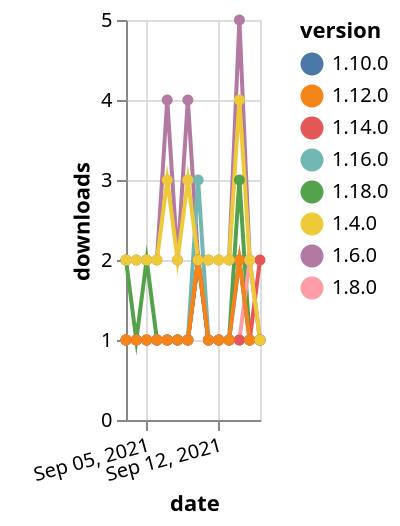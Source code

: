 {"$schema": "https://vega.github.io/schema/vega-lite/v5.json", "description": "A simple bar chart with embedded data.", "data": {"values": [{"date": "2021-09-03", "total": 2506, "delta": 2, "version": "1.6.0"}, {"date": "2021-09-04", "total": 2508, "delta": 2, "version": "1.6.0"}, {"date": "2021-09-05", "total": 2510, "delta": 2, "version": "1.6.0"}, {"date": "2021-09-06", "total": 2512, "delta": 2, "version": "1.6.0"}, {"date": "2021-09-07", "total": 2516, "delta": 4, "version": "1.6.0"}, {"date": "2021-09-08", "total": 2518, "delta": 2, "version": "1.6.0"}, {"date": "2021-09-09", "total": 2522, "delta": 4, "version": "1.6.0"}, {"date": "2021-09-10", "total": 2524, "delta": 2, "version": "1.6.0"}, {"date": "2021-09-11", "total": 2526, "delta": 2, "version": "1.6.0"}, {"date": "2021-09-12", "total": 2528, "delta": 2, "version": "1.6.0"}, {"date": "2021-09-13", "total": 2530, "delta": 2, "version": "1.6.0"}, {"date": "2021-09-14", "total": 2535, "delta": 5, "version": "1.6.0"}, {"date": "2021-09-15", "total": 2537, "delta": 2, "version": "1.6.0"}, {"date": "2021-09-16", "total": 2538, "delta": 1, "version": "1.6.0"}, {"date": "2021-09-03", "total": 121, "delta": 2, "version": "1.18.0"}, {"date": "2021-09-04", "total": 122, "delta": 1, "version": "1.18.0"}, {"date": "2021-09-05", "total": 124, "delta": 2, "version": "1.18.0"}, {"date": "2021-09-06", "total": 125, "delta": 1, "version": "1.18.0"}, {"date": "2021-09-07", "total": 126, "delta": 1, "version": "1.18.0"}, {"date": "2021-09-08", "total": 127, "delta": 1, "version": "1.18.0"}, {"date": "2021-09-09", "total": 128, "delta": 1, "version": "1.18.0"}, {"date": "2021-09-10", "total": 130, "delta": 2, "version": "1.18.0"}, {"date": "2021-09-11", "total": 131, "delta": 1, "version": "1.18.0"}, {"date": "2021-09-12", "total": 132, "delta": 1, "version": "1.18.0"}, {"date": "2021-09-13", "total": 133, "delta": 1, "version": "1.18.0"}, {"date": "2021-09-14", "total": 136, "delta": 3, "version": "1.18.0"}, {"date": "2021-09-15", "total": 137, "delta": 1, "version": "1.18.0"}, {"date": "2021-09-16", "total": 138, "delta": 1, "version": "1.18.0"}, {"date": "2021-09-03", "total": 250, "delta": 1, "version": "1.8.0"}, {"date": "2021-09-04", "total": 251, "delta": 1, "version": "1.8.0"}, {"date": "2021-09-05", "total": 252, "delta": 1, "version": "1.8.0"}, {"date": "2021-09-06", "total": 253, "delta": 1, "version": "1.8.0"}, {"date": "2021-09-07", "total": 254, "delta": 1, "version": "1.8.0"}, {"date": "2021-09-08", "total": 255, "delta": 1, "version": "1.8.0"}, {"date": "2021-09-09", "total": 256, "delta": 1, "version": "1.8.0"}, {"date": "2021-09-10", "total": 258, "delta": 2, "version": "1.8.0"}, {"date": "2021-09-11", "total": 259, "delta": 1, "version": "1.8.0"}, {"date": "2021-09-12", "total": 260, "delta": 1, "version": "1.8.0"}, {"date": "2021-09-13", "total": 261, "delta": 1, "version": "1.8.0"}, {"date": "2021-09-14", "total": 262, "delta": 1, "version": "1.8.0"}, {"date": "2021-09-15", "total": 264, "delta": 2, "version": "1.8.0"}, {"date": "2021-09-16", "total": 265, "delta": 1, "version": "1.8.0"}, {"date": "2021-09-03", "total": 198, "delta": 1, "version": "1.10.0"}, {"date": "2021-09-04", "total": 199, "delta": 1, "version": "1.10.0"}, {"date": "2021-09-05", "total": 200, "delta": 1, "version": "1.10.0"}, {"date": "2021-09-06", "total": 201, "delta": 1, "version": "1.10.0"}, {"date": "2021-09-07", "total": 202, "delta": 1, "version": "1.10.0"}, {"date": "2021-09-08", "total": 203, "delta": 1, "version": "1.10.0"}, {"date": "2021-09-09", "total": 204, "delta": 1, "version": "1.10.0"}, {"date": "2021-09-10", "total": 206, "delta": 2, "version": "1.10.0"}, {"date": "2021-09-11", "total": 207, "delta": 1, "version": "1.10.0"}, {"date": "2021-09-12", "total": 208, "delta": 1, "version": "1.10.0"}, {"date": "2021-09-13", "total": 209, "delta": 1, "version": "1.10.0"}, {"date": "2021-09-14", "total": 211, "delta": 2, "version": "1.10.0"}, {"date": "2021-09-15", "total": 212, "delta": 1, "version": "1.10.0"}, {"date": "2021-09-16", "total": 213, "delta": 1, "version": "1.10.0"}, {"date": "2021-09-03", "total": 186, "delta": 1, "version": "1.16.0"}, {"date": "2021-09-04", "total": 187, "delta": 1, "version": "1.16.0"}, {"date": "2021-09-05", "total": 188, "delta": 1, "version": "1.16.0"}, {"date": "2021-09-06", "total": 189, "delta": 1, "version": "1.16.0"}, {"date": "2021-09-07", "total": 190, "delta": 1, "version": "1.16.0"}, {"date": "2021-09-08", "total": 191, "delta": 1, "version": "1.16.0"}, {"date": "2021-09-09", "total": 192, "delta": 1, "version": "1.16.0"}, {"date": "2021-09-10", "total": 195, "delta": 3, "version": "1.16.0"}, {"date": "2021-09-11", "total": 196, "delta": 1, "version": "1.16.0"}, {"date": "2021-09-12", "total": 197, "delta": 1, "version": "1.16.0"}, {"date": "2021-09-13", "total": 198, "delta": 1, "version": "1.16.0"}, {"date": "2021-09-14", "total": 199, "delta": 1, "version": "1.16.0"}, {"date": "2021-09-15", "total": 200, "delta": 1, "version": "1.16.0"}, {"date": "2021-09-16", "total": 201, "delta": 1, "version": "1.16.0"}, {"date": "2021-09-03", "total": 168, "delta": 1, "version": "1.14.0"}, {"date": "2021-09-04", "total": 169, "delta": 1, "version": "1.14.0"}, {"date": "2021-09-05", "total": 170, "delta": 1, "version": "1.14.0"}, {"date": "2021-09-06", "total": 171, "delta": 1, "version": "1.14.0"}, {"date": "2021-09-07", "total": 172, "delta": 1, "version": "1.14.0"}, {"date": "2021-09-08", "total": 173, "delta": 1, "version": "1.14.0"}, {"date": "2021-09-09", "total": 174, "delta": 1, "version": "1.14.0"}, {"date": "2021-09-10", "total": 176, "delta": 2, "version": "1.14.0"}, {"date": "2021-09-11", "total": 177, "delta": 1, "version": "1.14.0"}, {"date": "2021-09-12", "total": 178, "delta": 1, "version": "1.14.0"}, {"date": "2021-09-13", "total": 179, "delta": 1, "version": "1.14.0"}, {"date": "2021-09-14", "total": 180, "delta": 1, "version": "1.14.0"}, {"date": "2021-09-15", "total": 181, "delta": 1, "version": "1.14.0"}, {"date": "2021-09-16", "total": 183, "delta": 2, "version": "1.14.0"}, {"date": "2021-09-03", "total": 185, "delta": 1, "version": "1.12.0"}, {"date": "2021-09-04", "total": 186, "delta": 1, "version": "1.12.0"}, {"date": "2021-09-05", "total": 187, "delta": 1, "version": "1.12.0"}, {"date": "2021-09-06", "total": 188, "delta": 1, "version": "1.12.0"}, {"date": "2021-09-07", "total": 189, "delta": 1, "version": "1.12.0"}, {"date": "2021-09-08", "total": 190, "delta": 1, "version": "1.12.0"}, {"date": "2021-09-09", "total": 191, "delta": 1, "version": "1.12.0"}, {"date": "2021-09-10", "total": 193, "delta": 2, "version": "1.12.0"}, {"date": "2021-09-11", "total": 194, "delta": 1, "version": "1.12.0"}, {"date": "2021-09-12", "total": 195, "delta": 1, "version": "1.12.0"}, {"date": "2021-09-13", "total": 196, "delta": 1, "version": "1.12.0"}, {"date": "2021-09-14", "total": 198, "delta": 2, "version": "1.12.0"}, {"date": "2021-09-15", "total": 199, "delta": 1, "version": "1.12.0"}, {"date": "2021-09-16", "total": 200, "delta": 1, "version": "1.12.0"}, {"date": "2021-09-03", "total": 2368, "delta": 2, "version": "1.4.0"}, {"date": "2021-09-04", "total": 2370, "delta": 2, "version": "1.4.0"}, {"date": "2021-09-05", "total": 2372, "delta": 2, "version": "1.4.0"}, {"date": "2021-09-06", "total": 2374, "delta": 2, "version": "1.4.0"}, {"date": "2021-09-07", "total": 2377, "delta": 3, "version": "1.4.0"}, {"date": "2021-09-08", "total": 2379, "delta": 2, "version": "1.4.0"}, {"date": "2021-09-09", "total": 2382, "delta": 3, "version": "1.4.0"}, {"date": "2021-09-10", "total": 2384, "delta": 2, "version": "1.4.0"}, {"date": "2021-09-11", "total": 2386, "delta": 2, "version": "1.4.0"}, {"date": "2021-09-12", "total": 2388, "delta": 2, "version": "1.4.0"}, {"date": "2021-09-13", "total": 2390, "delta": 2, "version": "1.4.0"}, {"date": "2021-09-14", "total": 2394, "delta": 4, "version": "1.4.0"}, {"date": "2021-09-15", "total": 2396, "delta": 2, "version": "1.4.0"}, {"date": "2021-09-16", "total": 2397, "delta": 1, "version": "1.4.0"}]}, "width": "container", "mark": {"type": "line", "point": {"filled": true}}, "encoding": {"x": {"field": "date", "type": "temporal", "timeUnit": "yearmonthdate", "title": "date", "axis": {"labelAngle": -15}}, "y": {"field": "delta", "type": "quantitative", "title": "downloads"}, "color": {"field": "version", "type": "nominal"}, "tooltip": {"field": "delta"}}}